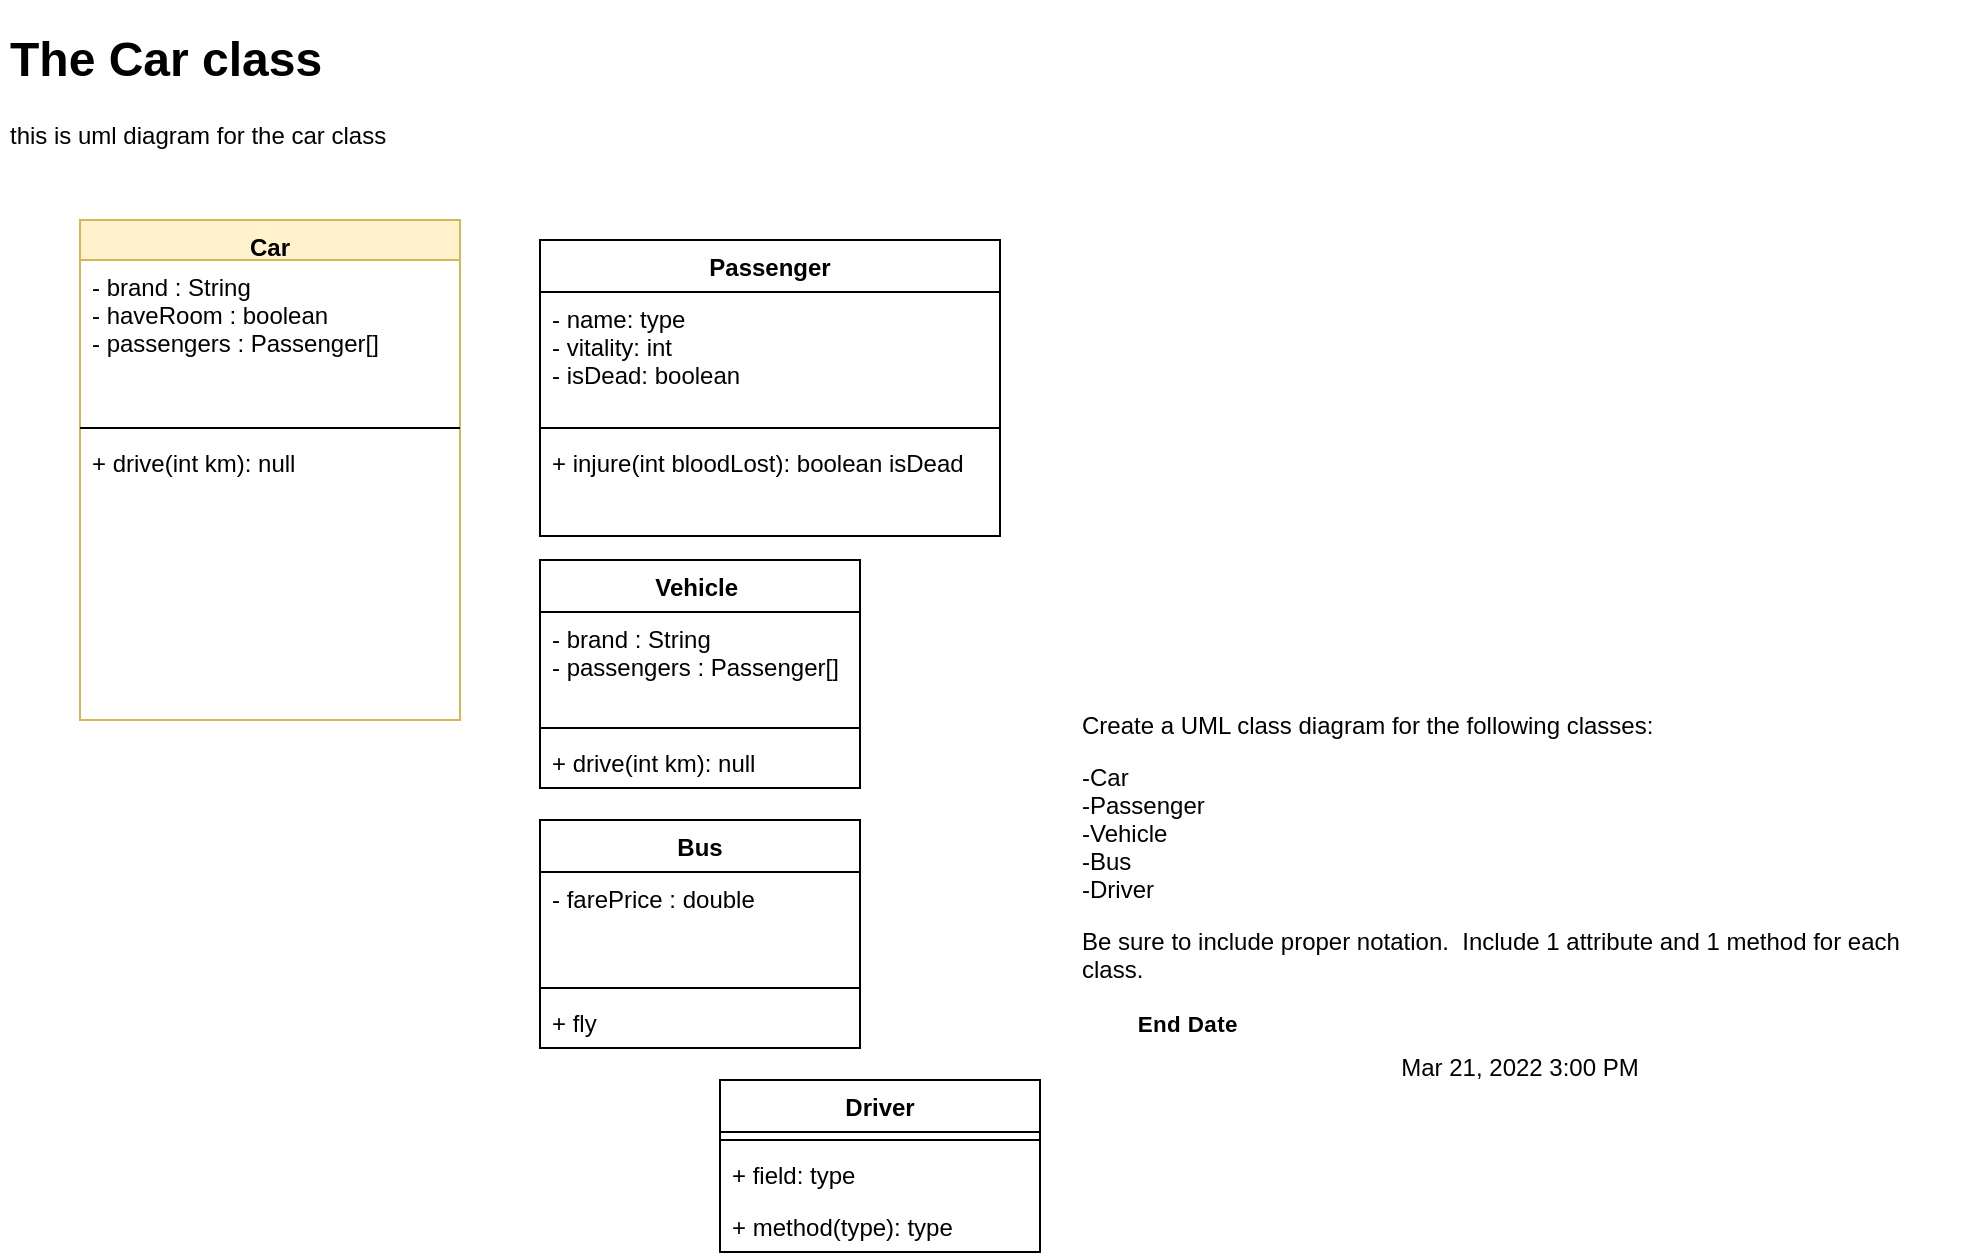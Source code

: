 <mxfile version="17.1.3" type="github">
  <diagram id="wADPNdt3x68Xob2XU3dB" name="Page-1">
    <mxGraphModel dx="573" dy="358" grid="1" gridSize="10" guides="1" tooltips="1" connect="1" arrows="1" fold="1" page="1" pageScale="1" pageWidth="1100" pageHeight="850" math="0" shadow="0">
      <root>
        <mxCell id="0" />
        <mxCell id="1" parent="0" />
        <mxCell id="w5pbfpKHmbMryurDb-vz-1" value="&lt;h1&gt;The Car class&lt;/h1&gt;&lt;p&gt;this is uml diagram for the car class&amp;nbsp;&lt;/p&gt;" style="text;html=1;strokeColor=none;fillColor=none;spacing=5;spacingTop=-20;whiteSpace=wrap;overflow=hidden;rounded=0;" vertex="1" parent="1">
          <mxGeometry x="90" y="40" width="220" height="150" as="geometry" />
        </mxCell>
        <mxCell id="w5pbfpKHmbMryurDb-vz-9" value="Car" style="swimlane;fontStyle=1;align=center;verticalAlign=top;childLayout=stackLayout;horizontal=1;startSize=20;horizontalStack=0;resizeParent=1;resizeParentMax=0;resizeLast=0;collapsible=1;marginBottom=0;fillColor=#fff2cc;strokeColor=#d6b656;" vertex="1" parent="1">
          <mxGeometry x="130" y="140" width="190" height="250" as="geometry" />
        </mxCell>
        <mxCell id="w5pbfpKHmbMryurDb-vz-10" value="- brand : String&#xa;- haveRoom : boolean &#xa;- passengers : Passenger[]" style="text;strokeColor=none;fillColor=none;align=left;verticalAlign=top;spacingLeft=4;spacingRight=4;overflow=hidden;rotatable=0;points=[[0,0.5],[1,0.5]];portConstraint=eastwest;" vertex="1" parent="w5pbfpKHmbMryurDb-vz-9">
          <mxGeometry y="20" width="190" height="80" as="geometry" />
        </mxCell>
        <mxCell id="w5pbfpKHmbMryurDb-vz-11" value="" style="line;strokeWidth=1;fillColor=none;align=left;verticalAlign=middle;spacingTop=-1;spacingLeft=3;spacingRight=3;rotatable=0;labelPosition=right;points=[];portConstraint=eastwest;" vertex="1" parent="w5pbfpKHmbMryurDb-vz-9">
          <mxGeometry y="100" width="190" height="8" as="geometry" />
        </mxCell>
        <mxCell id="w5pbfpKHmbMryurDb-vz-12" value="+ drive(int km): null" style="text;align=left;verticalAlign=top;spacingLeft=4;spacingRight=4;overflow=hidden;rotatable=0;points=[[0,0.5],[1,0.5]];portConstraint=eastwest;" vertex="1" parent="w5pbfpKHmbMryurDb-vz-9">
          <mxGeometry y="108" width="190" height="142" as="geometry" />
        </mxCell>
        <mxCell id="w5pbfpKHmbMryurDb-vz-14" value="Driver" style="swimlane;fontStyle=1;align=center;verticalAlign=top;childLayout=stackLayout;horizontal=1;startSize=26;horizontalStack=0;resizeParent=1;resizeParentMax=0;resizeLast=0;collapsible=1;marginBottom=0;" vertex="1" parent="1">
          <mxGeometry x="450" y="570" width="160" height="86" as="geometry" />
        </mxCell>
        <mxCell id="w5pbfpKHmbMryurDb-vz-16" value="" style="line;strokeWidth=1;fillColor=none;align=left;verticalAlign=middle;spacingTop=-1;spacingLeft=3;spacingRight=3;rotatable=0;labelPosition=right;points=[];portConstraint=eastwest;" vertex="1" parent="w5pbfpKHmbMryurDb-vz-14">
          <mxGeometry y="26" width="160" height="8" as="geometry" />
        </mxCell>
        <mxCell id="w5pbfpKHmbMryurDb-vz-15" value="+ field: type" style="text;strokeColor=none;fillColor=none;align=left;verticalAlign=top;spacingLeft=4;spacingRight=4;overflow=hidden;rotatable=0;points=[[0,0.5],[1,0.5]];portConstraint=eastwest;" vertex="1" parent="w5pbfpKHmbMryurDb-vz-14">
          <mxGeometry y="34" width="160" height="26" as="geometry" />
        </mxCell>
        <mxCell id="w5pbfpKHmbMryurDb-vz-17" value="+ method(type): type" style="text;strokeColor=none;fillColor=none;align=left;verticalAlign=top;spacingLeft=4;spacingRight=4;overflow=hidden;rotatable=0;points=[[0,0.5],[1,0.5]];portConstraint=eastwest;" vertex="1" parent="w5pbfpKHmbMryurDb-vz-14">
          <mxGeometry y="60" width="160" height="26" as="geometry" />
        </mxCell>
        <mxCell id="w5pbfpKHmbMryurDb-vz-18" value="Bus" style="swimlane;fontStyle=1;align=center;verticalAlign=top;childLayout=stackLayout;horizontal=1;startSize=26;horizontalStack=0;resizeParent=1;resizeParentMax=0;resizeLast=0;collapsible=1;marginBottom=0;" vertex="1" parent="1">
          <mxGeometry x="360" y="440" width="160" height="114" as="geometry" />
        </mxCell>
        <mxCell id="w5pbfpKHmbMryurDb-vz-19" value="- farePrice : double " style="text;strokeColor=none;fillColor=none;align=left;verticalAlign=top;spacingLeft=4;spacingRight=4;overflow=hidden;rotatable=0;points=[[0,0.5],[1,0.5]];portConstraint=eastwest;" vertex="1" parent="w5pbfpKHmbMryurDb-vz-18">
          <mxGeometry y="26" width="160" height="54" as="geometry" />
        </mxCell>
        <mxCell id="w5pbfpKHmbMryurDb-vz-20" value="" style="line;strokeWidth=1;fillColor=none;align=left;verticalAlign=middle;spacingTop=-1;spacingLeft=3;spacingRight=3;rotatable=0;labelPosition=right;points=[];portConstraint=eastwest;" vertex="1" parent="w5pbfpKHmbMryurDb-vz-18">
          <mxGeometry y="80" width="160" height="8" as="geometry" />
        </mxCell>
        <mxCell id="w5pbfpKHmbMryurDb-vz-21" value="+ fly" style="text;strokeColor=none;fillColor=none;align=left;verticalAlign=top;spacingLeft=4;spacingRight=4;overflow=hidden;rotatable=0;points=[[0,0.5],[1,0.5]];portConstraint=eastwest;" vertex="1" parent="w5pbfpKHmbMryurDb-vz-18">
          <mxGeometry y="88" width="160" height="26" as="geometry" />
        </mxCell>
        <mxCell id="w5pbfpKHmbMryurDb-vz-22" value="Vehicle " style="swimlane;fontStyle=1;align=center;verticalAlign=top;childLayout=stackLayout;horizontal=1;startSize=26;horizontalStack=0;resizeParent=1;resizeParentMax=0;resizeLast=0;collapsible=1;marginBottom=0;" vertex="1" parent="1">
          <mxGeometry x="360" y="310" width="160" height="114" as="geometry">
            <mxRectangle x="360" y="310" width="80" height="26" as="alternateBounds" />
          </mxGeometry>
        </mxCell>
        <mxCell id="w5pbfpKHmbMryurDb-vz-23" value="- brand : String&#xa;- passengers : Passenger[]" style="text;strokeColor=none;fillColor=none;align=left;verticalAlign=top;spacingLeft=4;spacingRight=4;overflow=hidden;rotatable=0;points=[[0,0.5],[1,0.5]];portConstraint=eastwest;" vertex="1" parent="w5pbfpKHmbMryurDb-vz-22">
          <mxGeometry y="26" width="160" height="54" as="geometry" />
        </mxCell>
        <mxCell id="w5pbfpKHmbMryurDb-vz-24" value="" style="line;strokeWidth=1;fillColor=none;align=left;verticalAlign=middle;spacingTop=-1;spacingLeft=3;spacingRight=3;rotatable=0;labelPosition=right;points=[];portConstraint=eastwest;" vertex="1" parent="w5pbfpKHmbMryurDb-vz-22">
          <mxGeometry y="80" width="160" height="8" as="geometry" />
        </mxCell>
        <mxCell id="w5pbfpKHmbMryurDb-vz-25" value="+ drive(int km): null" style="text;strokeColor=none;fillColor=none;align=left;verticalAlign=top;spacingLeft=4;spacingRight=4;overflow=hidden;rotatable=0;points=[[0,0.5],[1,0.5]];portConstraint=eastwest;" vertex="1" parent="w5pbfpKHmbMryurDb-vz-22">
          <mxGeometry y="88" width="160" height="26" as="geometry" />
        </mxCell>
        <mxCell id="w5pbfpKHmbMryurDb-vz-26" value="Passenger" style="swimlane;fontStyle=1;align=center;verticalAlign=top;childLayout=stackLayout;horizontal=1;startSize=26;horizontalStack=0;resizeParent=1;resizeParentMax=0;resizeLast=0;collapsible=1;marginBottom=0;" vertex="1" parent="1">
          <mxGeometry x="360" y="150" width="230" height="148" as="geometry" />
        </mxCell>
        <mxCell id="w5pbfpKHmbMryurDb-vz-27" value="- name: type&#xa;- vitality: int&#xa;- isDead: boolean " style="text;strokeColor=none;fillColor=none;align=left;verticalAlign=top;spacingLeft=4;spacingRight=4;overflow=hidden;rotatable=0;points=[[0,0.5],[1,0.5]];portConstraint=eastwest;" vertex="1" parent="w5pbfpKHmbMryurDb-vz-26">
          <mxGeometry y="26" width="230" height="64" as="geometry" />
        </mxCell>
        <mxCell id="w5pbfpKHmbMryurDb-vz-28" value="" style="line;strokeWidth=1;fillColor=none;align=left;verticalAlign=middle;spacingTop=-1;spacingLeft=3;spacingRight=3;rotatable=0;labelPosition=right;points=[];portConstraint=eastwest;" vertex="1" parent="w5pbfpKHmbMryurDb-vz-26">
          <mxGeometry y="90" width="230" height="8" as="geometry" />
        </mxCell>
        <mxCell id="w5pbfpKHmbMryurDb-vz-29" value="+ injure(int bloodLost): boolean isDead" style="text;strokeColor=none;fillColor=none;align=left;verticalAlign=top;spacingLeft=4;spacingRight=4;overflow=hidden;rotatable=0;points=[[0,0.5],[1,0.5]];portConstraint=eastwest;" vertex="1" parent="w5pbfpKHmbMryurDb-vz-26">
          <mxGeometry y="98" width="230" height="50" as="geometry" />
        </mxCell>
        <mxCell id="w5pbfpKHmbMryurDb-vz-31" value="&lt;meta charset=&quot;utf-8&quot;&gt;&lt;div class=&quot;drt d2l-htmlblock d2l-htmlblock-untrusted d2l-htmlblock-deferred&quot; style=&quot;overflow-wrap: break-word ; display: inline ; line-height: normal ; padding: 0px ; margin: 0px ; overflow: auto hidden ; text-align: left ; position: relative&quot;&gt;&lt;p style=&quot;margin: 0.5em 0px 1em&quot;&gt;Create a UML class diagram for the following classes:&lt;/p&gt;&lt;p style=&quot;margin: 0.5em 0px 1em&quot;&gt;-Car&lt;br&gt;-Passenger&lt;br&gt;-Vehicle&lt;br&gt;-Bus&lt;br&gt;-Driver&lt;/p&gt;&lt;p style=&quot;margin: 0.5em 0px 1em&quot;&gt;Be sure to include proper notation.&amp;nbsp; Include 1 attribute and 1 method for each class.&lt;/p&gt;&lt;/div&gt;&lt;label id=&quot;ctl_7&quot; class=&quot;d2l-label&quot; style=&quot;cursor: default ; display: block ; font-size: 0.7rem ; font-weight: 700 ; letter-spacing: 0.2px ; line-height: 1rem ; margin: 0px ; padding: 0px 0px 7px ; width: 105.797px&quot;&gt;&lt;span&gt;End Date&lt;/span&gt;&lt;/label&gt;&lt;label&gt;Mar 21, 2022 3:00 PM&lt;/label&gt;" style="text;html=1;strokeColor=none;fillColor=none;align=center;verticalAlign=middle;whiteSpace=wrap;rounded=0;" vertex="1" parent="1">
          <mxGeometry x="630" y="360" width="440" height="230" as="geometry" />
        </mxCell>
      </root>
    </mxGraphModel>
  </diagram>
</mxfile>
